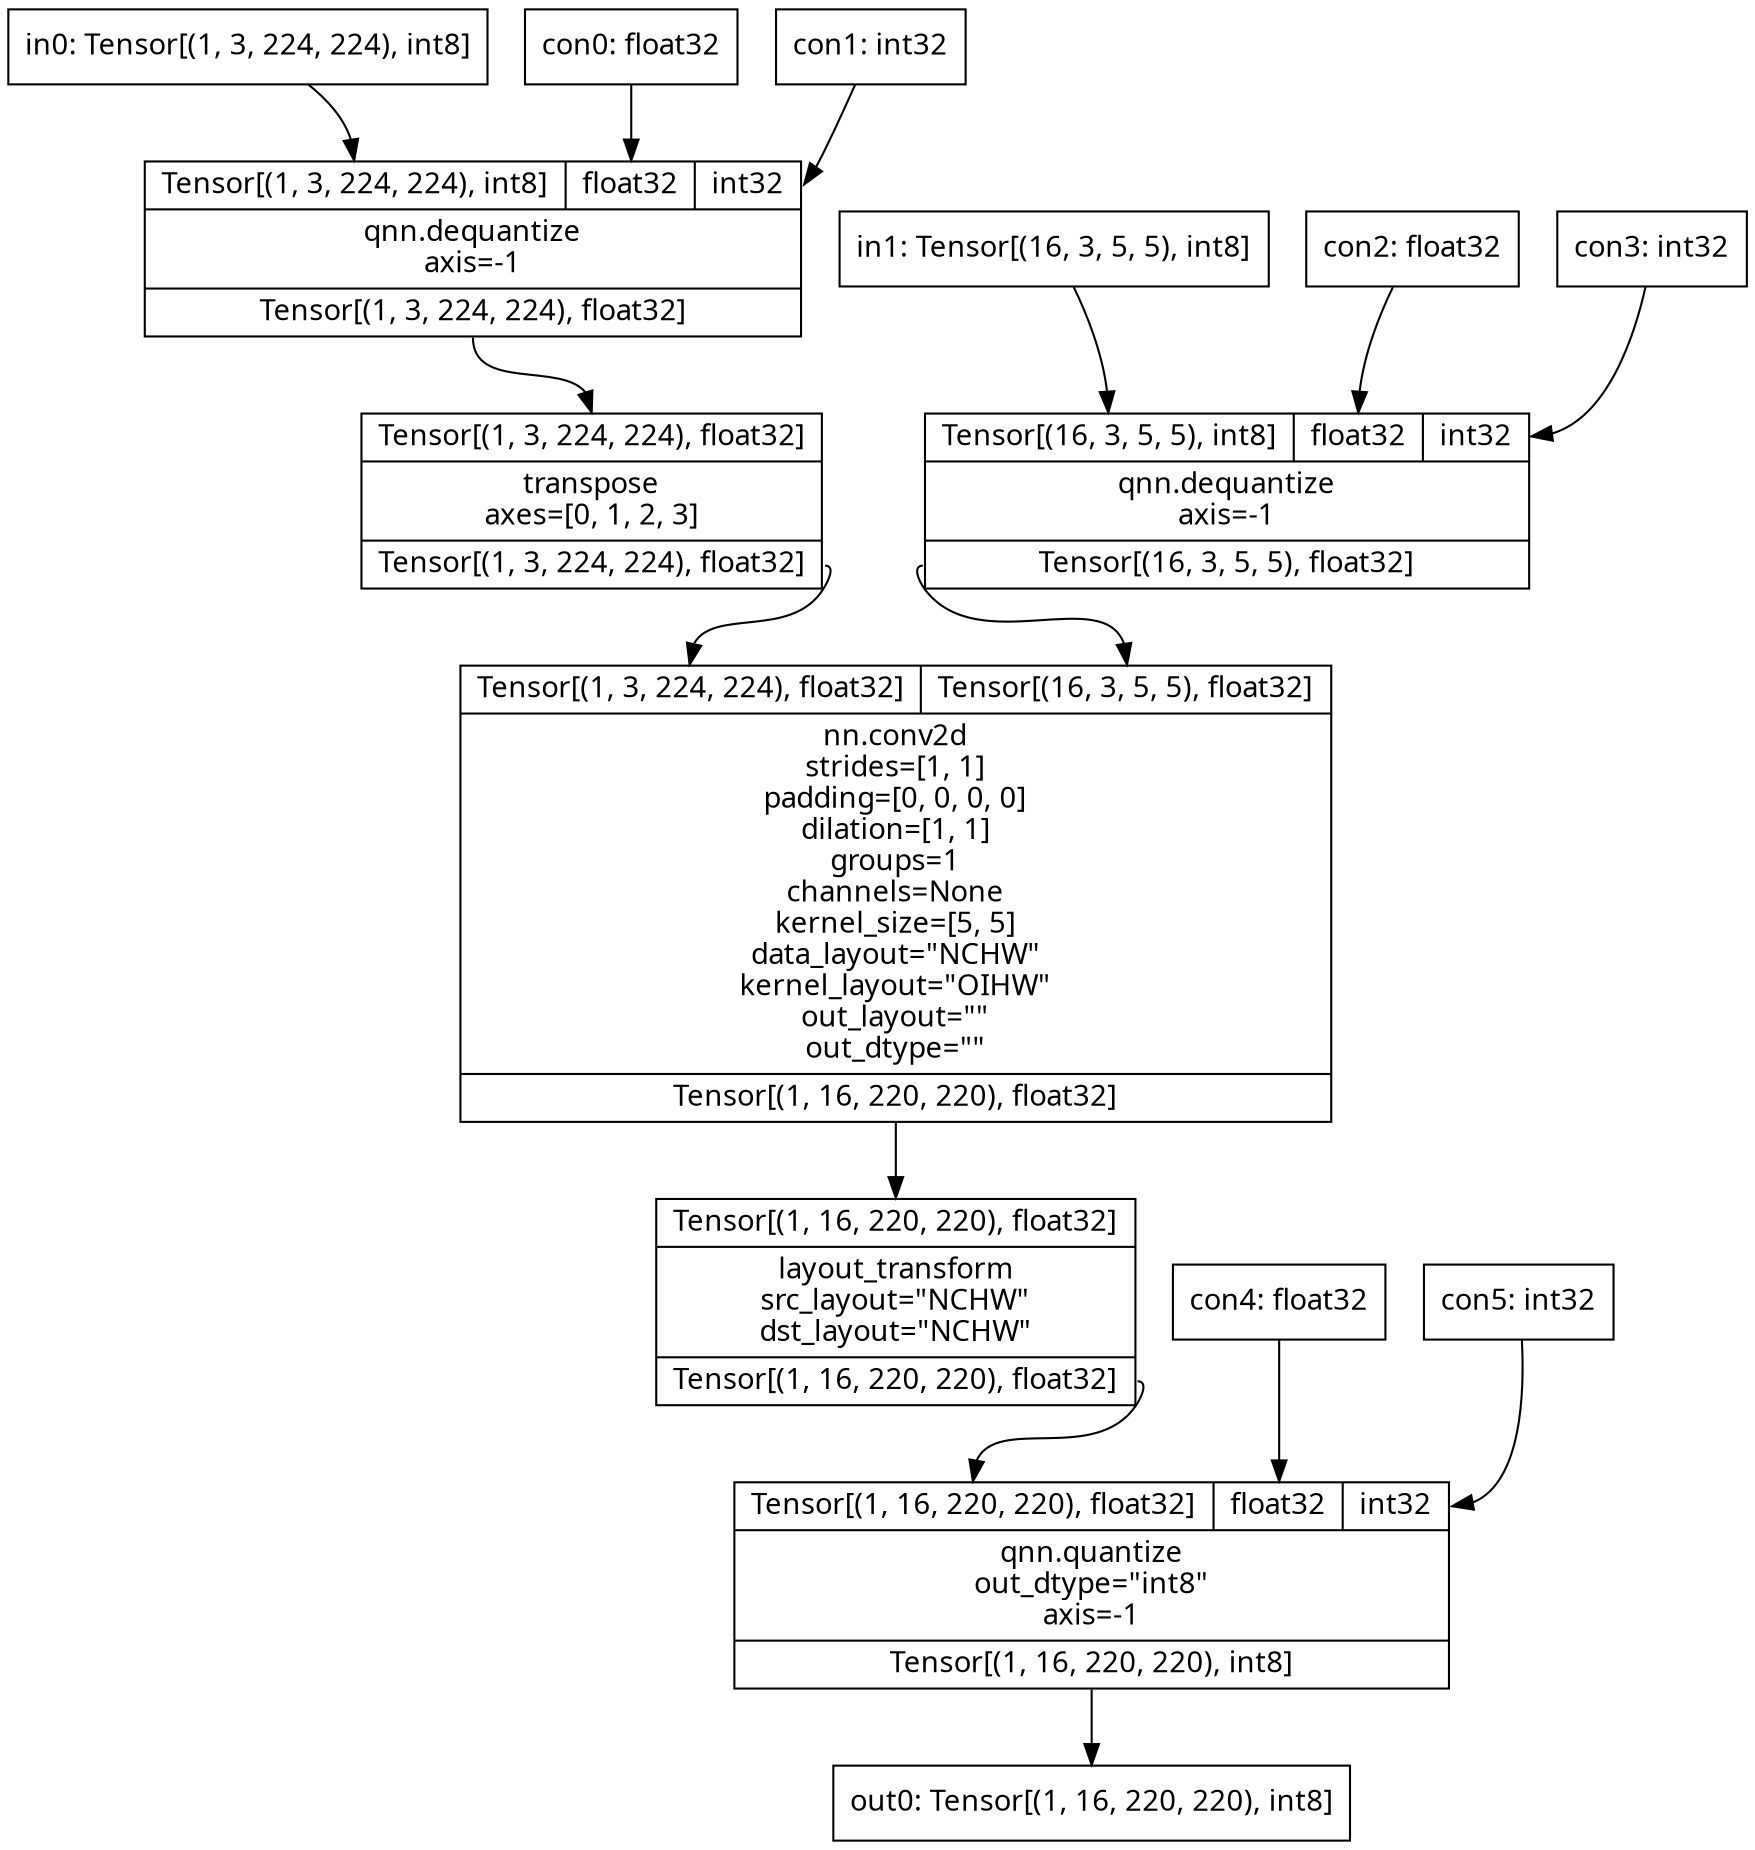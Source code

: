 digraph code {
	node [fontname="Linux Biolinum O" shape=record]
	in0 [label="in0: Tensor[(1, 3, 224, 224), int8]"]
	con0 [label="con0: float32"]
	con1 [label="con1: int32"]
	opr0 [label="{{<i0>Tensor[(1, 3, 224, 224), int8]|<i1>float32|<i2>int32}|qnn.dequantize\naxis=-1|{<o0>Tensor[(1, 3, 224, 224), float32]}}"]
	in0 -> opr0:i0
	con0 -> opr0:i1
	con1 -> opr0:i2
	opr1 [label="{{<i0>Tensor[(1, 3, 224, 224), float32]}|transpose\naxes=[0, 1, 2, 3]|{<o0>Tensor[(1, 3, 224, 224), float32]}}"]
	opr0:o0 -> opr1:i0
	in1 [label="in1: Tensor[(16, 3, 5, 5), int8]"]
	con2 [label="con2: float32"]
	con3 [label="con3: int32"]
	opr2 [label="{{<i0>Tensor[(16, 3, 5, 5), int8]|<i1>float32|<i2>int32}|qnn.dequantize\naxis=-1|{<o0>Tensor[(16, 3, 5, 5), float32]}}"]
	in1 -> opr2:i0
	con2 -> opr2:i1
	con3 -> opr2:i2
	opr3 [label="{{<i0>Tensor[(1, 3, 224, 224), float32]|<i1>Tensor[(16, 3, 5, 5), float32]}|nn.conv2d\nstrides=[1, 1]\npadding=[0, 0, 0, 0]\ndilation=[1, 1]\ngroups=1\nchannels=None\nkernel_size=[5, 5]\ndata_layout=\"NCHW\"\nkernel_layout=\"OIHW\"\nout_layout=\"\"\nout_dtype=\"\"|{<o0>Tensor[(1, 16, 220, 220), float32]}}"]
	opr1:o0 -> opr3:i0
	opr2:o0 -> opr3:i1
	opr4 [label="{{<i0>Tensor[(1, 16, 220, 220), float32]}|layout_transform\nsrc_layout=\"NCHW\"\ndst_layout=\"NCHW\"|{<o0>Tensor[(1, 16, 220, 220), float32]}}"]
	opr3:o0 -> opr4:i0
	con4 [label="con4: float32"]
	con5 [label="con5: int32"]
	opr5 [label="{{<i0>Tensor[(1, 16, 220, 220), float32]|<i1>float32|<i2>int32}|qnn.quantize\nout_dtype=\"int8\"\naxis=-1|{<o0>Tensor[(1, 16, 220, 220), int8]}}"]
	opr4:o0 -> opr5:i0
	con4 -> opr5:i1
	con5 -> opr5:i2
	out0 [label="out0: Tensor[(1, 16, 220, 220), int8]"]
	opr5:o0 -> out0
}
